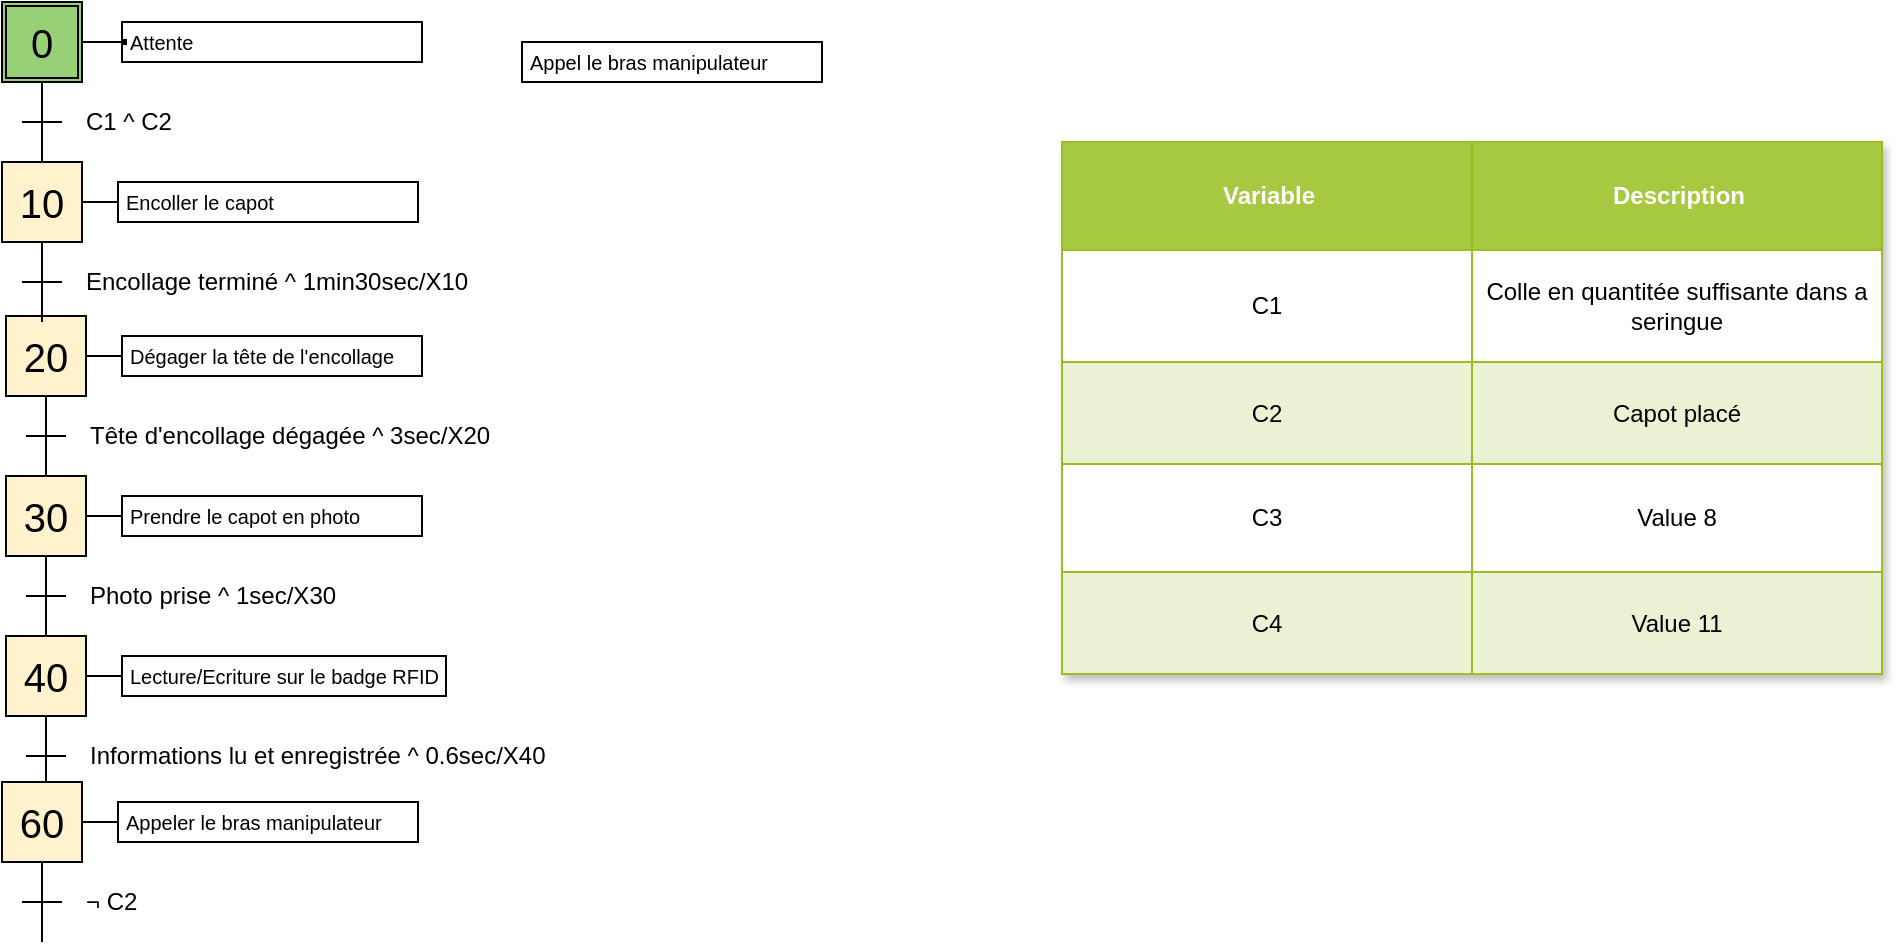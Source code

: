 <mxfile version="26.0.11">
  <diagram name="Page-1" id="wsNNgHkZyvKV6LnZdtPx">
    <mxGraphModel dx="683" dy="363" grid="1" gridSize="10" guides="1" tooltips="1" connect="1" arrows="1" fold="1" page="1" pageScale="1" pageWidth="827" pageHeight="1169" math="0" shadow="0">
      <root>
        <mxCell id="0" />
        <mxCell id="1" parent="0" />
        <mxCell id="bhH3K2stA2qOaMXiyf2e-91" value="" style="group" parent="1" vertex="1" connectable="0">
          <mxGeometry x="202" y="497" width="220" height="233" as="geometry" />
        </mxCell>
        <mxCell id="bhH3K2stA2qOaMXiyf2e-92" value="30" style="rounded=0;whiteSpace=wrap;html=1;fontSize=20;align=center;fillColor=#fff2cc;startSize=20;strokeColor=#000000;" parent="bhH3K2stA2qOaMXiyf2e-91" vertex="1">
          <mxGeometry width="40" height="40" as="geometry" />
        </mxCell>
        <mxCell id="bhH3K2stA2qOaMXiyf2e-93" value="" style="endArrow=none;html=1;fontSize=12;rounded=0;" parent="bhH3K2stA2qOaMXiyf2e-91" edge="1">
          <mxGeometry width="50" height="50" as="geometry">
            <mxPoint x="10" y="60" as="sourcePoint" />
            <mxPoint x="30" y="60" as="targetPoint" />
          </mxGeometry>
        </mxCell>
        <mxCell id="bhH3K2stA2qOaMXiyf2e-94" value="Photo prise ^ 1sec/X30" style="text;html=1;strokeColor=none;fillColor=none;align=left;verticalAlign=middle;rounded=0;fontSize=12;startSize=20;" parent="bhH3K2stA2qOaMXiyf2e-91" vertex="1">
          <mxGeometry x="40" y="50" width="40" height="20" as="geometry" />
        </mxCell>
        <mxCell id="bhH3K2stA2qOaMXiyf2e-95" style="edgeStyle=none;rounded=0;orthogonalLoop=1;jettySize=auto;html=1;exitX=0.5;exitY=1;exitDx=0;exitDy=0;endArrow=none;endFill=0;fontSize=12;" parent="bhH3K2stA2qOaMXiyf2e-91" source="bhH3K2stA2qOaMXiyf2e-92" edge="1">
          <mxGeometry as="geometry">
            <mxPoint x="20" y="80" as="targetPoint" />
          </mxGeometry>
        </mxCell>
        <mxCell id="bhH3K2stA2qOaMXiyf2e-96" style="edgeStyle=none;rounded=0;orthogonalLoop=1;jettySize=auto;html=1;exitX=1;exitY=0.5;exitDx=0;exitDy=0;fontSize=12;endArrow=none;endFill=0;entryX=0;entryY=0.5;entryDx=0;entryDy=0;" parent="bhH3K2stA2qOaMXiyf2e-91" source="bhH3K2stA2qOaMXiyf2e-92" edge="1">
          <mxGeometry as="geometry">
            <mxPoint x="58" y="20" as="targetPoint" />
          </mxGeometry>
        </mxCell>
        <mxCell id="bhH3K2stA2qOaMXiyf2e-97" value="Prendre le capot en photo" style="text;html=1;fillColor=none;align=left;verticalAlign=middle;spacingLeft=4;spacingRight=4;whiteSpace=wrap;overflow=hidden;rotatable=0;points=[[0,0.5],[1,0.5]];portConstraint=eastwest;fontSize=10;spacing=0;strokeColor=#000000;container=0;" parent="bhH3K2stA2qOaMXiyf2e-91" vertex="1">
          <mxGeometry x="58" y="10" width="150" height="20" as="geometry" />
        </mxCell>
        <mxCell id="bhH3K2stA2qOaMXiyf2e-129" value="" style="group" parent="bhH3K2stA2qOaMXiyf2e-91" vertex="1" connectable="0">
          <mxGeometry y="80" width="220" height="153" as="geometry" />
        </mxCell>
        <mxCell id="bhH3K2stA2qOaMXiyf2e-130" value="40" style="rounded=0;whiteSpace=wrap;html=1;fontSize=20;align=center;fillColor=#fff2cc;startSize=20;strokeColor=#000000;" parent="bhH3K2stA2qOaMXiyf2e-129" vertex="1">
          <mxGeometry width="40" height="40" as="geometry" />
        </mxCell>
        <mxCell id="bhH3K2stA2qOaMXiyf2e-131" value="" style="endArrow=none;html=1;fontSize=12;rounded=0;" parent="bhH3K2stA2qOaMXiyf2e-129" edge="1">
          <mxGeometry width="50" height="50" as="geometry">
            <mxPoint x="10" y="60" as="sourcePoint" />
            <mxPoint x="30" y="60" as="targetPoint" />
          </mxGeometry>
        </mxCell>
        <mxCell id="bhH3K2stA2qOaMXiyf2e-132" value="Informations lu et enregistrée ^ 0.6sec/X40" style="text;html=1;strokeColor=none;fillColor=none;align=left;verticalAlign=middle;rounded=0;fontSize=12;startSize=20;" parent="bhH3K2stA2qOaMXiyf2e-129" vertex="1">
          <mxGeometry x="40" y="50" width="40" height="20" as="geometry" />
        </mxCell>
        <mxCell id="bhH3K2stA2qOaMXiyf2e-133" style="edgeStyle=orthogonalEdgeStyle;rounded=0;orthogonalLoop=1;jettySize=auto;html=1;exitX=0.5;exitY=1;exitDx=0;exitDy=0;endArrow=none;endFill=0;fontSize=12;curved=1;" parent="bhH3K2stA2qOaMXiyf2e-129" source="bhH3K2stA2qOaMXiyf2e-130" edge="1">
          <mxGeometry as="geometry">
            <mxPoint x="20" y="80" as="targetPoint" />
          </mxGeometry>
        </mxCell>
        <mxCell id="bhH3K2stA2qOaMXiyf2e-134" style="edgeStyle=none;rounded=0;orthogonalLoop=1;jettySize=auto;html=1;exitX=1;exitY=0.5;exitDx=0;exitDy=0;fontSize=12;endArrow=none;endFill=0;entryX=0;entryY=0.5;entryDx=0;entryDy=0;" parent="bhH3K2stA2qOaMXiyf2e-129" source="bhH3K2stA2qOaMXiyf2e-130" edge="1">
          <mxGeometry as="geometry">
            <mxPoint x="58" y="20" as="targetPoint" />
          </mxGeometry>
        </mxCell>
        <mxCell id="bhH3K2stA2qOaMXiyf2e-135" value="Lecture/Ecriture sur le badge RFID" style="text;html=1;fillColor=none;align=left;verticalAlign=middle;spacingLeft=4;spacingRight=4;whiteSpace=wrap;overflow=hidden;rotatable=0;points=[[0,0.5],[1,0.5]];portConstraint=eastwest;fontSize=10;spacing=0;strokeColor=#000000;container=0;" parent="bhH3K2stA2qOaMXiyf2e-129" vertex="1">
          <mxGeometry x="58" y="10" width="162" height="20" as="geometry" />
        </mxCell>
        <mxCell id="bhH3K2stA2qOaMXiyf2e-98" value="" style="group" parent="bhH3K2stA2qOaMXiyf2e-129" vertex="1" connectable="0">
          <mxGeometry x="-2" y="73" width="210" height="80" as="geometry" />
        </mxCell>
        <mxCell id="bhH3K2stA2qOaMXiyf2e-99" value="60" style="rounded=0;whiteSpace=wrap;html=1;fontSize=20;align=center;fillColor=#fff2cc;startSize=20;strokeColor=#000000;" parent="bhH3K2stA2qOaMXiyf2e-98" vertex="1">
          <mxGeometry width="40" height="40" as="geometry" />
        </mxCell>
        <mxCell id="bhH3K2stA2qOaMXiyf2e-100" value="" style="endArrow=none;html=1;fontSize=12;rounded=0;" parent="bhH3K2stA2qOaMXiyf2e-98" edge="1">
          <mxGeometry width="50" height="50" as="geometry">
            <mxPoint x="10" y="60" as="sourcePoint" />
            <mxPoint x="30" y="60" as="targetPoint" />
          </mxGeometry>
        </mxCell>
        <mxCell id="bhH3K2stA2qOaMXiyf2e-101" value=" ¬ C2" style="text;html=1;strokeColor=none;fillColor=none;align=left;verticalAlign=middle;rounded=0;fontSize=12;startSize=20;" parent="bhH3K2stA2qOaMXiyf2e-98" vertex="1">
          <mxGeometry x="40" y="50" width="40" height="20" as="geometry" />
        </mxCell>
        <mxCell id="bhH3K2stA2qOaMXiyf2e-102" style="edgeStyle=orthogonalEdgeStyle;rounded=0;orthogonalLoop=1;jettySize=auto;html=1;exitX=0.5;exitY=1;exitDx=0;exitDy=0;endArrow=none;endFill=0;fontSize=12;curved=1;" parent="bhH3K2stA2qOaMXiyf2e-98" source="bhH3K2stA2qOaMXiyf2e-99" edge="1">
          <mxGeometry as="geometry">
            <mxPoint x="20" y="80" as="targetPoint" />
          </mxGeometry>
        </mxCell>
        <mxCell id="bhH3K2stA2qOaMXiyf2e-103" style="edgeStyle=none;rounded=0;orthogonalLoop=1;jettySize=auto;html=1;exitX=1;exitY=0.5;exitDx=0;exitDy=0;fontSize=12;endArrow=none;endFill=0;entryX=0;entryY=0.5;entryDx=0;entryDy=0;" parent="bhH3K2stA2qOaMXiyf2e-98" source="bhH3K2stA2qOaMXiyf2e-99" edge="1">
          <mxGeometry as="geometry">
            <mxPoint x="58" y="20" as="targetPoint" />
          </mxGeometry>
        </mxCell>
        <mxCell id="bhH3K2stA2qOaMXiyf2e-104" value="Appeler le bras manipulateur" style="text;html=1;fillColor=none;align=left;verticalAlign=middle;spacingLeft=4;spacingRight=4;whiteSpace=wrap;overflow=hidden;rotatable=0;points=[[0,0.5],[1,0.5]];portConstraint=eastwest;fontSize=10;spacing=0;strokeColor=#000000;container=0;" parent="bhH3K2stA2qOaMXiyf2e-98" vertex="1">
          <mxGeometry x="58" y="10" width="150" height="20" as="geometry" />
        </mxCell>
        <mxCell id="bhH3K2stA2qOaMXiyf2e-31" value="" style="group" parent="1" vertex="1" connectable="0">
          <mxGeometry x="202" y="417" width="210" height="80" as="geometry" />
        </mxCell>
        <mxCell id="bhH3K2stA2qOaMXiyf2e-32" value="20" style="rounded=0;whiteSpace=wrap;html=1;fontSize=20;align=center;fillColor=#fff2cc;startSize=20;strokeColor=#000000;" parent="bhH3K2stA2qOaMXiyf2e-31" vertex="1">
          <mxGeometry width="40" height="40" as="geometry" />
        </mxCell>
        <mxCell id="bhH3K2stA2qOaMXiyf2e-33" value="" style="endArrow=none;html=1;fontSize=12;rounded=0;" parent="bhH3K2stA2qOaMXiyf2e-31" edge="1">
          <mxGeometry width="50" height="50" as="geometry">
            <mxPoint x="10" y="60" as="sourcePoint" />
            <mxPoint x="30" y="60" as="targetPoint" />
          </mxGeometry>
        </mxCell>
        <mxCell id="bhH3K2stA2qOaMXiyf2e-34" value="Tête d&#39;encollage dégagée ^ 3sec/X20" style="text;html=1;strokeColor=none;fillColor=none;align=left;verticalAlign=middle;rounded=0;fontSize=12;startSize=20;" parent="bhH3K2stA2qOaMXiyf2e-31" vertex="1">
          <mxGeometry x="40" y="50" width="40" height="20" as="geometry" />
        </mxCell>
        <mxCell id="bhH3K2stA2qOaMXiyf2e-35" style="edgeStyle=none;rounded=0;orthogonalLoop=1;jettySize=auto;html=1;exitX=0.5;exitY=1;exitDx=0;exitDy=0;endArrow=none;endFill=0;fontSize=12;" parent="bhH3K2stA2qOaMXiyf2e-31" source="bhH3K2stA2qOaMXiyf2e-32" edge="1">
          <mxGeometry as="geometry">
            <mxPoint x="20" y="80" as="targetPoint" />
          </mxGeometry>
        </mxCell>
        <mxCell id="bhH3K2stA2qOaMXiyf2e-36" style="edgeStyle=none;rounded=0;orthogonalLoop=1;jettySize=auto;html=1;exitX=1;exitY=0.5;exitDx=0;exitDy=0;fontSize=12;endArrow=none;endFill=0;entryX=0;entryY=0.5;entryDx=0;entryDy=0;" parent="bhH3K2stA2qOaMXiyf2e-31" source="bhH3K2stA2qOaMXiyf2e-32" edge="1">
          <mxGeometry as="geometry">
            <mxPoint x="58" y="20" as="targetPoint" />
          </mxGeometry>
        </mxCell>
        <mxCell id="bhH3K2stA2qOaMXiyf2e-37" value="Dégager la tête de l&#39;encollage" style="text;html=1;fillColor=none;align=left;verticalAlign=middle;spacingLeft=4;spacingRight=4;whiteSpace=wrap;overflow=hidden;rotatable=0;points=[[0,0.5],[1,0.5]];portConstraint=eastwest;fontSize=10;spacing=0;strokeColor=#000000;container=0;" parent="bhH3K2stA2qOaMXiyf2e-31" vertex="1">
          <mxGeometry x="58" y="10" width="150" height="20" as="geometry" />
        </mxCell>
        <mxCell id="bhH3K2stA2qOaMXiyf2e-144" value="" style="group" parent="1" vertex="1" connectable="0">
          <mxGeometry x="200" y="340" width="208" height="80" as="geometry" />
        </mxCell>
        <mxCell id="bhH3K2stA2qOaMXiyf2e-145" value="10" style="rounded=0;whiteSpace=wrap;html=1;fontSize=20;align=center;fillColor=#fff2cc;startSize=20;strokeColor=#000000;" parent="bhH3K2stA2qOaMXiyf2e-144" vertex="1">
          <mxGeometry width="40" height="40" as="geometry" />
        </mxCell>
        <mxCell id="bhH3K2stA2qOaMXiyf2e-146" value="" style="endArrow=none;html=1;fontSize=12;rounded=0;" parent="bhH3K2stA2qOaMXiyf2e-144" edge="1">
          <mxGeometry x="252" y="310" width="50" height="50" as="geometry">
            <mxPoint x="10" y="60" as="sourcePoint" />
            <mxPoint x="30" y="60" as="targetPoint" />
          </mxGeometry>
        </mxCell>
        <mxCell id="bhH3K2stA2qOaMXiyf2e-147" value="Encollage terminé ^ 1min30sec/X10" style="text;html=1;strokeColor=none;fillColor=none;align=left;verticalAlign=middle;rounded=0;fontSize=12;startSize=20;" parent="bhH3K2stA2qOaMXiyf2e-144" vertex="1">
          <mxGeometry x="40" y="50" width="80" height="20" as="geometry" />
        </mxCell>
        <mxCell id="bhH3K2stA2qOaMXiyf2e-148" style="edgeStyle=none;rounded=0;orthogonalLoop=1;jettySize=auto;html=1;exitX=0.5;exitY=1;exitDx=0;exitDy=0;endArrow=none;endFill=0;fontSize=12;" parent="bhH3K2stA2qOaMXiyf2e-144" source="bhH3K2stA2qOaMXiyf2e-145" edge="1">
          <mxGeometry x="252" y="310" as="geometry">
            <mxPoint x="20" y="80" as="targetPoint" />
          </mxGeometry>
        </mxCell>
        <mxCell id="bhH3K2stA2qOaMXiyf2e-149" style="edgeStyle=none;rounded=0;orthogonalLoop=1;jettySize=auto;html=1;exitX=1;exitY=0.5;exitDx=0;exitDy=0;fontSize=12;endArrow=none;endFill=0;entryX=0;entryY=0.5;entryDx=0;entryDy=0;" parent="bhH3K2stA2qOaMXiyf2e-144" source="bhH3K2stA2qOaMXiyf2e-145" edge="1">
          <mxGeometry x="252" y="310" as="geometry">
            <mxPoint x="58" y="20" as="targetPoint" />
          </mxGeometry>
        </mxCell>
        <mxCell id="bhH3K2stA2qOaMXiyf2e-150" value="Encoller le capot" style="text;html=1;fillColor=none;align=left;verticalAlign=middle;spacingLeft=4;spacingRight=4;whiteSpace=wrap;overflow=hidden;rotatable=0;points=[[0,0.5],[1,0.5]];portConstraint=eastwest;fontSize=10;spacing=0;strokeColor=#000000;container=0;" parent="bhH3K2stA2qOaMXiyf2e-144" vertex="1">
          <mxGeometry x="58" y="10" width="150" height="20" as="geometry" />
        </mxCell>
        <mxCell id="bhH3K2stA2qOaMXiyf2e-154" value="" style="group" parent="1" vertex="1" connectable="0">
          <mxGeometry x="250" y="270" width="364" height="80" as="geometry" />
        </mxCell>
        <mxCell id="bhH3K2stA2qOaMXiyf2e-67" value="" style="group" parent="bhH3K2stA2qOaMXiyf2e-154" vertex="1" connectable="0">
          <mxGeometry x="-50" y="-10" width="212" height="80" as="geometry" />
        </mxCell>
        <mxCell id="bhH3K2stA2qOaMXiyf2e-68" value="" style="rounded=0;whiteSpace=wrap;html=1;fontSize=20;align=center;fillColor=#97D077;container=0;" parent="bhH3K2stA2qOaMXiyf2e-67" vertex="1">
          <mxGeometry width="40" height="40" as="geometry" />
        </mxCell>
        <mxCell id="bhH3K2stA2qOaMXiyf2e-69" value="0" style="rounded=0;whiteSpace=wrap;html=1;fontSize=20;align=center;gradientColor=#97d077;fillColor=none;imageWidth=20;imageHeight=20;container=0;" parent="bhH3K2stA2qOaMXiyf2e-67" vertex="1">
          <mxGeometry x="2" y="2" width="36" height="36" as="geometry" />
        </mxCell>
        <mxCell id="bhH3K2stA2qOaMXiyf2e-70" value="" style="endArrow=none;html=1;fontSize=12;rounded=0;" parent="bhH3K2stA2qOaMXiyf2e-67" edge="1">
          <mxGeometry width="50" height="50" as="geometry">
            <mxPoint x="10" y="60" as="sourcePoint" />
            <mxPoint x="30" y="60" as="targetPoint" />
          </mxGeometry>
        </mxCell>
        <mxCell id="bhH3K2stA2qOaMXiyf2e-71" value="C1 ^ C2" style="text;html=1;strokeColor=none;fillColor=none;align=left;verticalAlign=middle;rounded=0;fontSize=12;container=0;" parent="bhH3K2stA2qOaMXiyf2e-67" vertex="1">
          <mxGeometry x="40" y="50" width="40" height="20" as="geometry" />
        </mxCell>
        <mxCell id="bhH3K2stA2qOaMXiyf2e-72" style="edgeStyle=none;rounded=0;orthogonalLoop=1;jettySize=auto;html=1;exitX=0.5;exitY=1;exitDx=0;exitDy=0;endArrow=none;endFill=0;fontSize=12;" parent="bhH3K2stA2qOaMXiyf2e-67" source="bhH3K2stA2qOaMXiyf2e-68" edge="1">
          <mxGeometry as="geometry">
            <mxPoint x="20" y="80" as="targetPoint" />
          </mxGeometry>
        </mxCell>
        <mxCell id="bhH3K2stA2qOaMXiyf2e-73" value="" style="endArrow=none;html=1;fontSize=12;exitX=1;exitY=0.5;exitDx=0;exitDy=0;entryX=0;entryY=0.5;entryDx=0;entryDy=0;rounded=0;" parent="bhH3K2stA2qOaMXiyf2e-67" source="bhH3K2stA2qOaMXiyf2e-68" target="bhH3K2stA2qOaMXiyf2e-78" edge="1">
          <mxGeometry x="40" y="-70" width="50" height="50" as="geometry">
            <mxPoint x="50" y="-10" as="sourcePoint" />
            <mxPoint x="50" y="20" as="targetPoint" />
          </mxGeometry>
        </mxCell>
        <mxCell id="bhH3K2stA2qOaMXiyf2e-74" value="" style="group" parent="bhH3K2stA2qOaMXiyf2e-67" vertex="1" connectable="0">
          <mxGeometry x="60" y="10" width="152" height="51" as="geometry" />
        </mxCell>
        <mxCell id="bhH3K2stA2qOaMXiyf2e-78" value="" style="rounded=0;whiteSpace=wrap;html=1;startSize=20;strokeColor=#000000;strokeWidth=1;fillColor=#000000;" parent="bhH3K2stA2qOaMXiyf2e-74" vertex="1">
          <mxGeometry y="9" width="2" height="2" as="geometry" />
        </mxCell>
        <mxCell id="bhH3K2stA2qOaMXiyf2e-193" value="" style="group" parent="bhH3K2stA2qOaMXiyf2e-74" vertex="1" connectable="0">
          <mxGeometry width="152" height="40" as="geometry" />
        </mxCell>
        <mxCell id="bhH3K2stA2qOaMXiyf2e-194" value="" style="rounded=0;whiteSpace=wrap;html=1;startSize=20;strokeColor=#000000;strokeWidth=1;fillColor=#000000;" parent="bhH3K2stA2qOaMXiyf2e-193" vertex="1">
          <mxGeometry y="9" width="2" height="2" as="geometry" />
        </mxCell>
        <mxCell id="bhH3K2stA2qOaMXiyf2e-195" value="Attente" style="text;html=1;fillColor=none;align=left;verticalAlign=middle;spacingLeft=4;spacingRight=4;whiteSpace=wrap;overflow=hidden;rotatable=0;points=[[0,0.5],[1,0.5]];portConstraint=eastwest;fontSize=10;spacing=0;strokeColor=#000000;container=0;" parent="bhH3K2stA2qOaMXiyf2e-193" vertex="1">
          <mxGeometry width="150" height="20" as="geometry" />
        </mxCell>
        <mxCell id="bhH3K2stA2qOaMXiyf2e-79" value="Appel le bras manipulateur" style="text;html=1;fillColor=none;align=left;verticalAlign=middle;spacingLeft=4;spacingRight=4;whiteSpace=wrap;overflow=hidden;rotatable=0;points=[[0,0.5],[1,0.5]];portConstraint=eastwest;fontSize=10;spacing=0;strokeColor=#000000;container=0;" parent="bhH3K2stA2qOaMXiyf2e-154" vertex="1">
          <mxGeometry x="210" y="10" width="150" height="20" as="geometry" />
        </mxCell>
        <mxCell id="bhH3K2stA2qOaMXiyf2e-235" value="Assets" style="childLayout=tableLayout;recursiveResize=0;strokeColor=#98bf21;fillColor=#A7C942;shadow=1;" parent="1" vertex="1">
          <mxGeometry x="730" y="330" width="410" height="266" as="geometry" />
        </mxCell>
        <mxCell id="bhH3K2stA2qOaMXiyf2e-236" style="shape=tableRow;horizontal=0;startSize=0;swimlaneHead=0;swimlaneBody=0;top=0;left=0;bottom=0;right=0;dropTarget=0;collapsible=0;recursiveResize=0;expand=0;fontStyle=0;strokeColor=inherit;fillColor=#ffffff;" parent="bhH3K2stA2qOaMXiyf2e-235" vertex="1">
          <mxGeometry width="410" height="54" as="geometry" />
        </mxCell>
        <mxCell id="bhH3K2stA2qOaMXiyf2e-237" value="Variable" style="connectable=0;recursiveResize=0;strokeColor=inherit;fillColor=#A7C942;align=center;fontStyle=1;fontColor=#FFFFFF;html=1;" parent="bhH3K2stA2qOaMXiyf2e-236" vertex="1">
          <mxGeometry width="205" height="54" as="geometry">
            <mxRectangle width="205" height="54" as="alternateBounds" />
          </mxGeometry>
        </mxCell>
        <mxCell id="bhH3K2stA2qOaMXiyf2e-238" value="Description" style="connectable=0;recursiveResize=0;strokeColor=inherit;fillColor=#A7C942;align=center;fontStyle=1;fontColor=#FFFFFF;html=1;" parent="bhH3K2stA2qOaMXiyf2e-236" vertex="1">
          <mxGeometry x="205" width="205" height="54" as="geometry">
            <mxRectangle width="205" height="54" as="alternateBounds" />
          </mxGeometry>
        </mxCell>
        <mxCell id="bhH3K2stA2qOaMXiyf2e-240" value="" style="shape=tableRow;horizontal=0;startSize=0;swimlaneHead=0;swimlaneBody=0;top=0;left=0;bottom=0;right=0;dropTarget=0;collapsible=0;recursiveResize=0;expand=0;fontStyle=0;strokeColor=inherit;fillColor=#ffffff;" parent="bhH3K2stA2qOaMXiyf2e-235" vertex="1">
          <mxGeometry y="54" width="410" height="56" as="geometry" />
        </mxCell>
        <mxCell id="bhH3K2stA2qOaMXiyf2e-241" value="C1" style="connectable=0;recursiveResize=0;strokeColor=inherit;fillColor=inherit;align=center;whiteSpace=wrap;html=1;" parent="bhH3K2stA2qOaMXiyf2e-240" vertex="1">
          <mxGeometry width="205" height="56" as="geometry">
            <mxRectangle width="205" height="56" as="alternateBounds" />
          </mxGeometry>
        </mxCell>
        <mxCell id="bhH3K2stA2qOaMXiyf2e-242" value="Colle en quantitée suffisante dans a seringue" style="connectable=0;recursiveResize=0;strokeColor=inherit;fillColor=inherit;align=center;whiteSpace=wrap;html=1;" parent="bhH3K2stA2qOaMXiyf2e-240" vertex="1">
          <mxGeometry x="205" width="205" height="56" as="geometry">
            <mxRectangle width="205" height="56" as="alternateBounds" />
          </mxGeometry>
        </mxCell>
        <mxCell id="bhH3K2stA2qOaMXiyf2e-244" value="" style="shape=tableRow;horizontal=0;startSize=0;swimlaneHead=0;swimlaneBody=0;top=0;left=0;bottom=0;right=0;dropTarget=0;collapsible=0;recursiveResize=0;expand=0;fontStyle=1;strokeColor=inherit;fillColor=#EAF2D3;" parent="bhH3K2stA2qOaMXiyf2e-235" vertex="1">
          <mxGeometry y="110" width="410" height="51" as="geometry" />
        </mxCell>
        <mxCell id="bhH3K2stA2qOaMXiyf2e-245" value="C2" style="connectable=0;recursiveResize=0;strokeColor=inherit;fillColor=inherit;whiteSpace=wrap;html=1;" parent="bhH3K2stA2qOaMXiyf2e-244" vertex="1">
          <mxGeometry width="205" height="51" as="geometry">
            <mxRectangle width="205" height="51" as="alternateBounds" />
          </mxGeometry>
        </mxCell>
        <mxCell id="bhH3K2stA2qOaMXiyf2e-246" value="Capot placé" style="connectable=0;recursiveResize=0;strokeColor=inherit;fillColor=inherit;whiteSpace=wrap;html=1;" parent="bhH3K2stA2qOaMXiyf2e-244" vertex="1">
          <mxGeometry x="205" width="205" height="51" as="geometry">
            <mxRectangle width="205" height="51" as="alternateBounds" />
          </mxGeometry>
        </mxCell>
        <mxCell id="bhH3K2stA2qOaMXiyf2e-248" value="" style="shape=tableRow;horizontal=0;startSize=0;swimlaneHead=0;swimlaneBody=0;top=0;left=0;bottom=0;right=0;dropTarget=0;collapsible=0;recursiveResize=0;expand=0;fontStyle=0;strokeColor=inherit;fillColor=#ffffff;" parent="bhH3K2stA2qOaMXiyf2e-235" vertex="1">
          <mxGeometry y="161" width="410" height="54" as="geometry" />
        </mxCell>
        <mxCell id="bhH3K2stA2qOaMXiyf2e-249" value="C3" style="connectable=0;recursiveResize=0;strokeColor=inherit;fillColor=inherit;fontStyle=0;align=center;whiteSpace=wrap;html=1;" parent="bhH3K2stA2qOaMXiyf2e-248" vertex="1">
          <mxGeometry width="205" height="54" as="geometry">
            <mxRectangle width="205" height="54" as="alternateBounds" />
          </mxGeometry>
        </mxCell>
        <mxCell id="bhH3K2stA2qOaMXiyf2e-250" value="Value 8" style="connectable=0;recursiveResize=0;strokeColor=inherit;fillColor=inherit;fontStyle=0;align=center;whiteSpace=wrap;html=1;" parent="bhH3K2stA2qOaMXiyf2e-248" vertex="1">
          <mxGeometry x="205" width="205" height="54" as="geometry">
            <mxRectangle width="205" height="54" as="alternateBounds" />
          </mxGeometry>
        </mxCell>
        <mxCell id="bhH3K2stA2qOaMXiyf2e-252" value="" style="shape=tableRow;horizontal=0;startSize=0;swimlaneHead=0;swimlaneBody=0;top=0;left=0;bottom=0;right=0;dropTarget=0;collapsible=0;recursiveResize=0;expand=0;fontStyle=1;strokeColor=inherit;fillColor=#EAF2D3;" parent="bhH3K2stA2qOaMXiyf2e-235" vertex="1">
          <mxGeometry y="215" width="410" height="51" as="geometry" />
        </mxCell>
        <mxCell id="bhH3K2stA2qOaMXiyf2e-253" value="C4" style="connectable=0;recursiveResize=0;strokeColor=inherit;fillColor=inherit;whiteSpace=wrap;html=1;" parent="bhH3K2stA2qOaMXiyf2e-252" vertex="1">
          <mxGeometry width="205" height="51" as="geometry">
            <mxRectangle width="205" height="51" as="alternateBounds" />
          </mxGeometry>
        </mxCell>
        <mxCell id="bhH3K2stA2qOaMXiyf2e-254" value="Value 11" style="connectable=0;recursiveResize=0;strokeColor=inherit;fillColor=inherit;whiteSpace=wrap;html=1;" parent="bhH3K2stA2qOaMXiyf2e-252" vertex="1">
          <mxGeometry x="205" width="205" height="51" as="geometry">
            <mxRectangle width="205" height="51" as="alternateBounds" />
          </mxGeometry>
        </mxCell>
      </root>
    </mxGraphModel>
  </diagram>
</mxfile>
